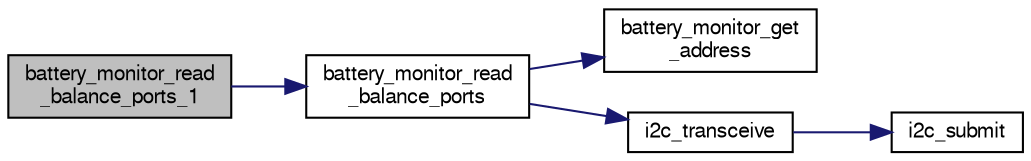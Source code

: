 digraph "battery_monitor_read_balance_ports_1"
{
  edge [fontname="FreeSans",fontsize="10",labelfontname="FreeSans",labelfontsize="10"];
  node [fontname="FreeSans",fontsize="10",shape=record];
  rankdir="LR";
  Node1 [label="battery_monitor_read\l_balance_ports_1",height=0.2,width=0.4,color="black", fillcolor="grey75", style="filled", fontcolor="black"];
  Node1 -> Node2 [color="midnightblue",fontsize="10",style="solid",fontname="FreeSans"];
  Node2 [label="battery_monitor_read\l_balance_ports",height=0.2,width=0.4,color="black", fillcolor="white", style="filled",URL="$battery__monitor_8c.html#a7ed55cba23f2ea51c12412df9c413e57",tooltip="Read balance ADC. "];
  Node2 -> Node3 [color="midnightblue",fontsize="10",style="solid",fontname="FreeSans"];
  Node3 [label="battery_monitor_get\l_address",height=0.2,width=0.4,color="black", fillcolor="white", style="filled",URL="$battery__monitor_8c.html#a058a56fbecc2d59516506316a38f72b7",tooltip="Translates the channel number to the value for address pointer register Channels are numbered from 1 ..."];
  Node2 -> Node4 [color="midnightblue",fontsize="10",style="solid",fontname="FreeSans"];
  Node4 [label="i2c_transceive",height=0.2,width=0.4,color="black", fillcolor="white", style="filled",URL="$group__i2c.html#gafb731922c9fb73255aa4cc11e34bfbd6",tooltip="Submit a write/read transaction. "];
  Node4 -> Node5 [color="midnightblue",fontsize="10",style="solid",fontname="FreeSans"];
  Node5 [label="i2c_submit",height=0.2,width=0.4,color="black", fillcolor="white", style="filled",URL="$group__i2c.html#ga4eed48e542a9c71b93372f5a38d7e367",tooltip="Submit a I2C transaction. "];
}
